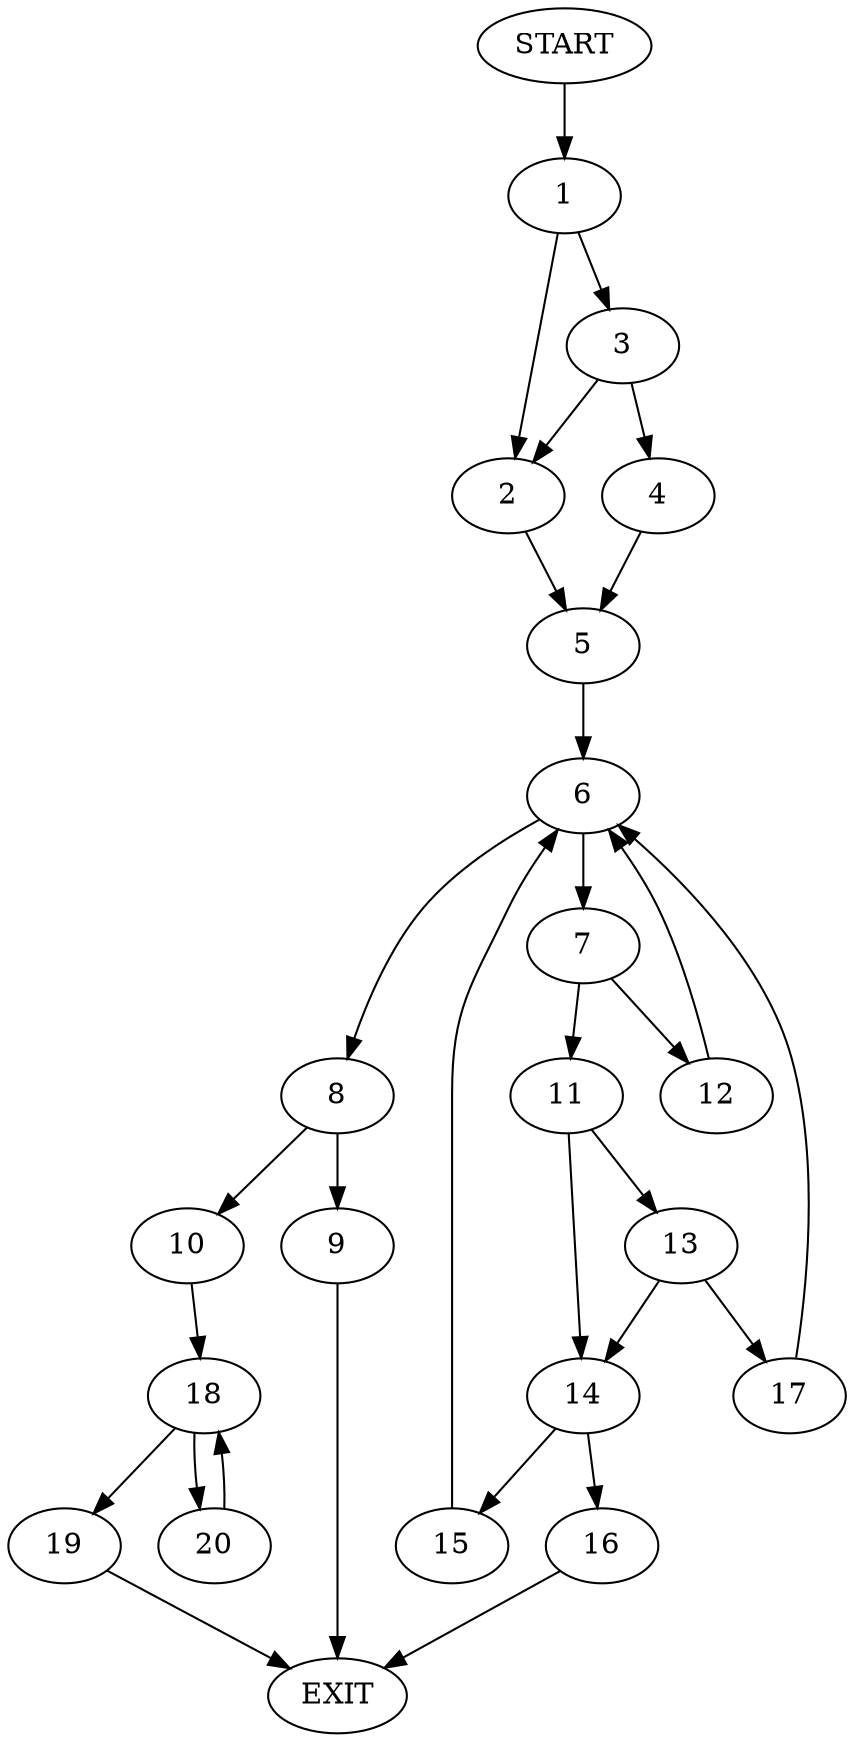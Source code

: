digraph {
0 [label="START"]
21 [label="EXIT"]
0 -> 1
1 -> 2
1 -> 3
3 -> 2
3 -> 4
2 -> 5
4 -> 5
5 -> 6
6 -> 7
6 -> 8
8 -> 9
8 -> 10
7 -> 11
7 -> 12
12 -> 6
11 -> 13
11 -> 14
14 -> 15
14 -> 16
13 -> 17
13 -> 14
17 -> 6
15 -> 6
16 -> 21
10 -> 18
9 -> 21
18 -> 19
18 -> 20
20 -> 18
19 -> 21
}
